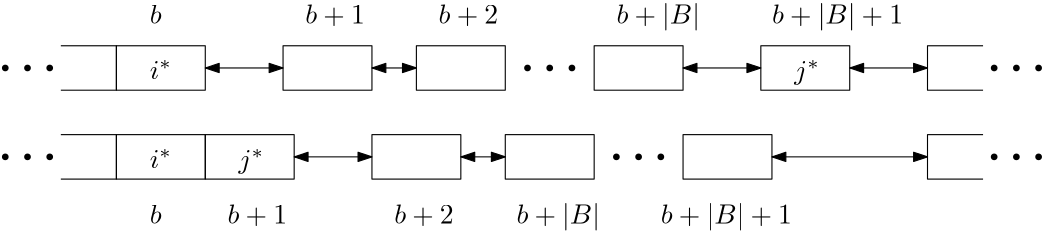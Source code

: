 <?xml version="1.0"?>
<!DOCTYPE ipe SYSTEM "ipe.dtd">
<ipe version="70218" creator="Ipe 7.2.24">
<info created="D:20231024075034" modified="D:20231201112008"/>
<ipestyle name="basic">
<symbol name="arrow/arc(spx)">
<path stroke="sym-stroke" fill="sym-stroke" pen="sym-pen">
0 0 m
-1 0.333 l
-1 -0.333 l
h
</path>
</symbol>
<symbol name="arrow/farc(spx)">
<path stroke="sym-stroke" fill="white" pen="sym-pen">
0 0 m
-1 0.333 l
-1 -0.333 l
h
</path>
</symbol>
<symbol name="arrow/ptarc(spx)">
<path stroke="sym-stroke" fill="sym-stroke" pen="sym-pen">
0 0 m
-1 0.333 l
-0.8 0 l
-1 -0.333 l
h
</path>
</symbol>
<symbol name="arrow/fptarc(spx)">
<path stroke="sym-stroke" fill="white" pen="sym-pen">
0 0 m
-1 0.333 l
-0.8 0 l
-1 -0.333 l
h
</path>
</symbol>
<symbol name="mark/circle(sx)" transformations="translations">
<path fill="sym-stroke">
0.6 0 0 0.6 0 0 e
0.4 0 0 0.4 0 0 e
</path>
</symbol>
<symbol name="mark/disk(sx)" transformations="translations">
<path fill="sym-stroke">
0.6 0 0 0.6 0 0 e
</path>
</symbol>
<symbol name="mark/fdisk(sfx)" transformations="translations">
<group>
<path fill="sym-fill">
0.5 0 0 0.5 0 0 e
</path>
<path fill="sym-stroke" fillrule="eofill">
0.6 0 0 0.6 0 0 e
0.4 0 0 0.4 0 0 e
</path>
</group>
</symbol>
<symbol name="mark/box(sx)" transformations="translations">
<path fill="sym-stroke" fillrule="eofill">
-0.6 -0.6 m
0.6 -0.6 l
0.6 0.6 l
-0.6 0.6 l
h
-0.4 -0.4 m
0.4 -0.4 l
0.4 0.4 l
-0.4 0.4 l
h
</path>
</symbol>
<symbol name="mark/square(sx)" transformations="translations">
<path fill="sym-stroke">
-0.6 -0.6 m
0.6 -0.6 l
0.6 0.6 l
-0.6 0.6 l
h
</path>
</symbol>
<symbol name="mark/fsquare(sfx)" transformations="translations">
<group>
<path fill="sym-fill">
-0.5 -0.5 m
0.5 -0.5 l
0.5 0.5 l
-0.5 0.5 l
h
</path>
<path fill="sym-stroke" fillrule="eofill">
-0.6 -0.6 m
0.6 -0.6 l
0.6 0.6 l
-0.6 0.6 l
h
-0.4 -0.4 m
0.4 -0.4 l
0.4 0.4 l
-0.4 0.4 l
h
</path>
</group>
</symbol>
<symbol name="mark/cross(sx)" transformations="translations">
<group>
<path fill="sym-stroke">
-0.43 -0.57 m
0.57 0.43 l
0.43 0.57 l
-0.57 -0.43 l
h
</path>
<path fill="sym-stroke">
-0.43 0.57 m
0.57 -0.43 l
0.43 -0.57 l
-0.57 0.43 l
h
</path>
</group>
</symbol>
<symbol name="arrow/fnormal(spx)">
<path stroke="sym-stroke" fill="white" pen="sym-pen">
0 0 m
-1 0.333 l
-1 -0.333 l
h
</path>
</symbol>
<symbol name="arrow/pointed(spx)">
<path stroke="sym-stroke" fill="sym-stroke" pen="sym-pen">
0 0 m
-1 0.333 l
-0.8 0 l
-1 -0.333 l
h
</path>
</symbol>
<symbol name="arrow/fpointed(spx)">
<path stroke="sym-stroke" fill="white" pen="sym-pen">
0 0 m
-1 0.333 l
-0.8 0 l
-1 -0.333 l
h
</path>
</symbol>
<symbol name="arrow/linear(spx)">
<path stroke="sym-stroke" pen="sym-pen">
-1 0.333 m
0 0 l
-1 -0.333 l
</path>
</symbol>
<symbol name="arrow/fdouble(spx)">
<path stroke="sym-stroke" fill="white" pen="sym-pen">
0 0 m
-1 0.333 l
-1 -0.333 l
h
-1 0 m
-2 0.333 l
-2 -0.333 l
h
</path>
</symbol>
<symbol name="arrow/double(spx)">
<path stroke="sym-stroke" fill="sym-stroke" pen="sym-pen">
0 0 m
-1 0.333 l
-1 -0.333 l
h
-1 0 m
-2 0.333 l
-2 -0.333 l
h
</path>
</symbol>
<symbol name="arrow/mid-normal(spx)">
<path stroke="sym-stroke" fill="sym-stroke" pen="sym-pen">
0.5 0 m
-0.5 0.333 l
-0.5 -0.333 l
h
</path>
</symbol>
<symbol name="arrow/mid-fnormal(spx)">
<path stroke="sym-stroke" fill="white" pen="sym-pen">
0.5 0 m
-0.5 0.333 l
-0.5 -0.333 l
h
</path>
</symbol>
<symbol name="arrow/mid-pointed(spx)">
<path stroke="sym-stroke" fill="sym-stroke" pen="sym-pen">
0.5 0 m
-0.5 0.333 l
-0.3 0 l
-0.5 -0.333 l
h
</path>
</symbol>
<symbol name="arrow/mid-fpointed(spx)">
<path stroke="sym-stroke" fill="white" pen="sym-pen">
0.5 0 m
-0.5 0.333 l
-0.3 0 l
-0.5 -0.333 l
h
</path>
</symbol>
<symbol name="arrow/mid-double(spx)">
<path stroke="sym-stroke" fill="sym-stroke" pen="sym-pen">
1 0 m
0 0.333 l
0 -0.333 l
h
0 0 m
-1 0.333 l
-1 -0.333 l
h
</path>
</symbol>
<symbol name="arrow/mid-fdouble(spx)">
<path stroke="sym-stroke" fill="white" pen="sym-pen">
1 0 m
0 0.333 l
0 -0.333 l
h
0 0 m
-1 0.333 l
-1 -0.333 l
h
</path>
</symbol>
<anglesize name="22.5 deg" value="22.5"/>
<anglesize name="30 deg" value="30"/>
<anglesize name="45 deg" value="45"/>
<anglesize name="60 deg" value="60"/>
<anglesize name="90 deg" value="90"/>
<arrowsize name="large" value="10"/>
<arrowsize name="small" value="5"/>
<arrowsize name="tiny" value="3"/>
<color name="blue" value="0 0 1"/>
<color name="brown" value="0.647 0.165 0.165"/>
<color name="darkblue" value="0 0 0.545"/>
<color name="darkcyan" value="0 0.545 0.545"/>
<color name="darkgray" value="0.663"/>
<color name="darkgreen" value="0 0.392 0"/>
<color name="darkmagenta" value="0.545 0 0.545"/>
<color name="darkorange" value="1 0.549 0"/>
<color name="darkred" value="0.545 0 0"/>
<color name="gold" value="1 0.843 0"/>
<color name="gray" value="0.745"/>
<color name="green" value="0 1 0"/>
<color name="lightblue" value="0.678 0.847 0.902"/>
<color name="lightcyan" value="0.878 1 1"/>
<color name="lightgray" value="0.827"/>
<color name="lightgreen" value="0.565 0.933 0.565"/>
<color name="lightyellow" value="1 1 0.878"/>
<color name="navy" value="0 0 0.502"/>
<color name="orange" value="1 0.647 0"/>
<color name="pink" value="1 0.753 0.796"/>
<color name="purple" value="0.627 0.125 0.941"/>
<color name="red" value="1 0 0"/>
<color name="seagreen" value="0.18 0.545 0.341"/>
<color name="turquoise" value="0.251 0.878 0.816"/>
<color name="violet" value="0.933 0.51 0.933"/>
<color name="yellow" value="1 1 0"/>
<dashstyle name="dash dot dotted" value="[4 2 1 2 1 2] 0"/>
<dashstyle name="dash dotted" value="[4 2 1 2] 0"/>
<dashstyle name="dashed" value="[4] 0"/>
<dashstyle name="dotted" value="[1 3] 0"/>
<gridsize name="10 pts (~3.5 mm)" value="10"/>
<gridsize name="14 pts (~5 mm)" value="14"/>
<gridsize name="16 pts (~6 mm)" value="16"/>
<gridsize name="20 pts (~7 mm)" value="20"/>
<gridsize name="28 pts (~10 mm)" value="28"/>
<gridsize name="32 pts (~12 mm)" value="32"/>
<gridsize name="4 pts" value="4"/>
<gridsize name="56 pts (~20 mm)" value="56"/>
<gridsize name="8 pts (~3 mm)" value="8"/>
<opacity name="10%" value="0.1"/>
<opacity name="30%" value="0.3"/>
<opacity name="50%" value="0.5"/>
<opacity name="75%" value="0.75"/>
<pen name="fat" value="1.2"/>
<pen name="heavier" value="0.8"/>
<pen name="ultrafat" value="2"/>
<symbolsize name="large" value="5"/>
<symbolsize name="small" value="2"/>
<symbolsize name="tiny" value="1.1"/>
<textsize name="Huge" value="\Huge"/>
<textsize name="LARGE" value="\LARGE"/>
<textsize name="Large" value="\Large"/>
<textsize name="footnote" value="\footnotesize"/>
<textsize name="huge" value="\huge"/>
<textsize name="large" value="\large"/>
<textsize name="small" value="\small"/>
<textsize name="tiny" value="\tiny"/>
<textstyle name="center" begin="\begin{center}" end="\end{center}"/>
<textstyle name="item" begin="\begin{itemize}\item{}" end="\end{itemize}"/>
<textstyle name="itemize" begin="\begin{itemize}" end="\end{itemize}"/>
<tiling name="falling" angle="-60" step="4" width="1"/>
<tiling name="rising" angle="30" step="4" width="1"/>
</ipestyle>
<page>
<layer name="alpha"/>
<view layers="alpha" active="alpha"/>
<path layer="alpha" matrix="1 0 0 1 64 112" stroke="black">
64 608 m
64 592 l
96 592 l
96 608 l
h
</path>
<use matrix="1 0 0 1 32 0" name="mark/disk(sx)" pos="72 712" size="small" stroke="black"/>
<use matrix="1 0 0 1 32 0" name="mark/disk(sx)" pos="64 712" size="small" stroke="black"/>
<use matrix="1 0 0 1 32 0" name="mark/disk(sx)" pos="56 712" size="small" stroke="black"/>
<path matrix="1 0 0 1 32 0" stroke="black">
76 720 m
96 720 l
96 704 l
76 704 l
</path>
<path matrix="1 0 0 1 124 112" stroke="black">
64 608 m
64 592 l
96 592 l
96 608 l
h
</path>
<path matrix="1 0 0 1 172 112" stroke="black">
64 608 m
64 592 l
96 592 l
96 608 l
h
</path>
<path matrix="1 0 0 1 -12 0" stroke="black" arrow="normal/small" rarrow="normal/small">
232 712 m
248 712 l
</path>
<use matrix="1 0 0 1 -12 0" name="mark/disk(sx)" pos="288 712" size="small" stroke="black"/>
<use matrix="1 0 0 1 -12 0" name="mark/disk(sx)" pos="296 712" size="small" stroke="black"/>
<use matrix="1 0 0 1 -12 0" name="mark/disk(sx)" pos="304 712" size="small" stroke="black"/>
<path matrix="1 0 0 1 236 112" stroke="black">
64 608 m
64 592 l
96 592 l
96 608 l
h
</path>
<path matrix="1 0 0 1 -12 0" stroke="black" arrow="normal/small" rarrow="normal/small">
344 712 m
372 712 l
</path>
<path matrix="1 0 0 1 296 112" stroke="black">
64 608 m
64 592 l
96 592 l
96 608 l
h
</path>
<path matrix="1 0 0 1 48 0" stroke="black" arrow="normal/small" rarrow="normal/small">
344 712 m
372 712 l
</path>
<path matrix="1 0 0 1 -12 0" stroke="black">
452 704 m
432 704 l
432 720 l
452 720 l
</path>
<use matrix="1 0 0 1 388 0" name="mark/disk(sx)" pos="72 712" size="small" stroke="black"/>
<use matrix="1 0 0 1 388 0" name="mark/disk(sx)" pos="64 712" size="small" stroke="black"/>
<use matrix="1 0 0 1 388 0" name="mark/disk(sx)" pos="56 712" size="small" stroke="black"/>
<path stroke="black" arrow="normal/small" rarrow="normal/small">
160 712 m
188 712 l
</path>
<text matrix="1 0 0 1 -4 -4" transformations="translations" pos="144 712" stroke="black" type="label" width="8.012" height="6.86" depth="0" valign="baseline" style="math">i^*</text>
<text matrix="1 0 0 1 168 0" transformations="translations" pos="204 708" stroke="black" type="label" width="9.253" height="6.867" depth="1.93" valign="baseline" style="math">j^*</text>
<path matrix="1 0 0 1 64 80" stroke="black">
64 608 m
64 592 l
96 592 l
96 608 l
h
</path>
<use matrix="1 0 0 1 32 -32" name="mark/disk(sx)" pos="72 712" size="small" stroke="black"/>
<use matrix="1 0 0 1 32 -32" name="mark/disk(sx)" pos="64 712" size="small" stroke="black"/>
<use matrix="1 0 0 1 32 -32" name="mark/disk(sx)" pos="56 712" size="small" stroke="black"/>
<path matrix="1 0 0 1 32 -32" stroke="black">
76 720 m
96 720 l
96 704 l
76 704 l
</path>
<path matrix="1 0 0 1 156 80" stroke="black">
64 608 m
64 592 l
96 592 l
96 608 l
h
</path>
<path matrix="1 0 0 1 204 80" stroke="black">
64 608 m
64 592 l
96 592 l
96 608 l
h
</path>
<path matrix="1 0 0 1 20 -32" stroke="black" arrow="normal/small" rarrow="normal/small">
232 712 m
248 712 l
</path>
<use matrix="1 0 0 1 20 -32" name="mark/disk(sx)" pos="288 712" size="small" stroke="black"/>
<use matrix="1 0 0 1 20 -32" name="mark/disk(sx)" pos="296 712" size="small" stroke="black"/>
<use matrix="1 0 0 1 20 -32" name="mark/disk(sx)" pos="304 712" size="small" stroke="black"/>
<path matrix="1 0 0 1 268 80" stroke="black">
64 608 m
64 592 l
96 592 l
96 608 l
h
</path>
<path matrix="1 0 0 1 96 80" stroke="black">
64 608 m
64 592 l
96 592 l
96 608 l
h
</path>
<path matrix="1 0 0 1 -12 -32" stroke="black">
452 704 m
432 704 l
432 720 l
452 720 l
</path>
<use matrix="1 0 0 1 388 -32" name="mark/disk(sx)" pos="72 712" size="small" stroke="black"/>
<use matrix="1 0 0 1 388 -32" name="mark/disk(sx)" pos="64 712" size="small" stroke="black"/>
<use matrix="1 0 0 1 388 -32" name="mark/disk(sx)" pos="56 712" size="small" stroke="black"/>
<text matrix="1 0 0 1 -4 -36" transformations="translations" pos="144 712" stroke="black" type="label" width="8.012" height="6.86" depth="0" valign="baseline" style="math">i^*</text>
<text matrix="1 0 0 1 -32 -32" transformations="translations" pos="204 708" stroke="black" type="label" width="9.253" height="6.867" depth="1.93" valign="baseline" style="math">j^*</text>
<path stroke="black" arrow="normal/small" rarrow="normal/small">
364 680 m
420 680 l
</path>
<path matrix="1 0 0 1 32 -32" stroke="black" arrow="normal/small" rarrow="normal/small">
160 712 m
188 712 l
</path>
<text matrix="1 0 0 1 0 40" transformations="translations" pos="140 688" stroke="black" type="label" width="4.276" height="6.918" depth="0" valign="baseline" style="math">b</text>
<text matrix="1 0 0 1 20 40" transformations="translations" pos="176 688" stroke="black" type="label" width="21.433" height="6.919" depth="0.83" valign="baseline" style="math">b+1</text>
<text matrix="1 0 0 1 68 40" transformations="translations" pos="176 688" stroke="black" type="label" width="21.433" height="6.919" depth="0.83" valign="baseline" style="math">b+2</text>
<text matrix="1 0 0 1 132 40" transformations="translations" pos="176 688" stroke="black" type="label" width="30.044" height="7.473" depth="2.49" valign="baseline" style="math">b+|B|</text>
<text matrix="1 0 0 1 188 40" transformations="translations" pos="176 688" stroke="black" type="label" width="47.201" height="7.473" depth="2.49" valign="baseline" style="math">b+|B|+1</text>
<text matrix="1 0 0 1 -8 -32" transformations="translations" pos="176 688" stroke="black" type="label" width="21.433" height="6.919" depth="0.83" valign="baseline" style="math">b+1</text>
<text matrix="1 0 0 1 52 -32" transformations="translations" pos="176 688" stroke="black" type="label" width="21.433" height="6.919" depth="0.83" valign="baseline" style="math">b+2</text>
<text matrix="1 0 0 1 96 -32" transformations="translations" pos="176 688" stroke="black" type="label" width="30.044" height="7.473" depth="2.49" valign="baseline" style="math">b+|B|</text>
<text matrix="1 0 0 1 148 -32" transformations="translations" pos="176 688" stroke="black" type="label" width="47.201" height="7.473" depth="2.49" valign="baseline" style="math">b+|B|+1</text>
<text matrix="1 0 0 1 0 -32" transformations="translations" pos="140 688" stroke="black" type="label" width="4.276" height="6.918" depth="0" valign="baseline" style="math">b</text>
</page>
</ipe>

